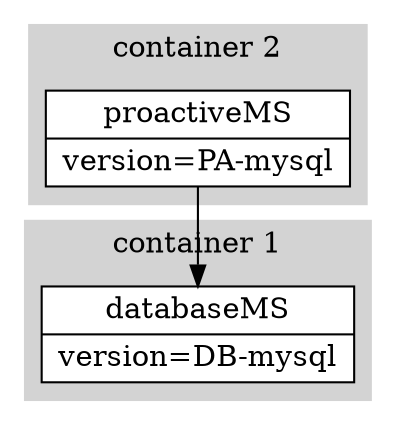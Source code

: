 digraph Config {
  node [shape="record",style="filled",fillcolor="white"];
  subgraph cluster_1 {
    label="container 1";
    style="filled";
    color="lightgrey";
    databasems_0 [label="{databaseMS|version=DB-mysql}"];
  }
  subgraph cluster_2 {
    label="container 2";
    style="filled";
    color="lightgrey";
    proactivems_0 [label="{proactiveMS|version=PA-mysql}"];
  }
  proactivems_0 -> databasems_0;
}

